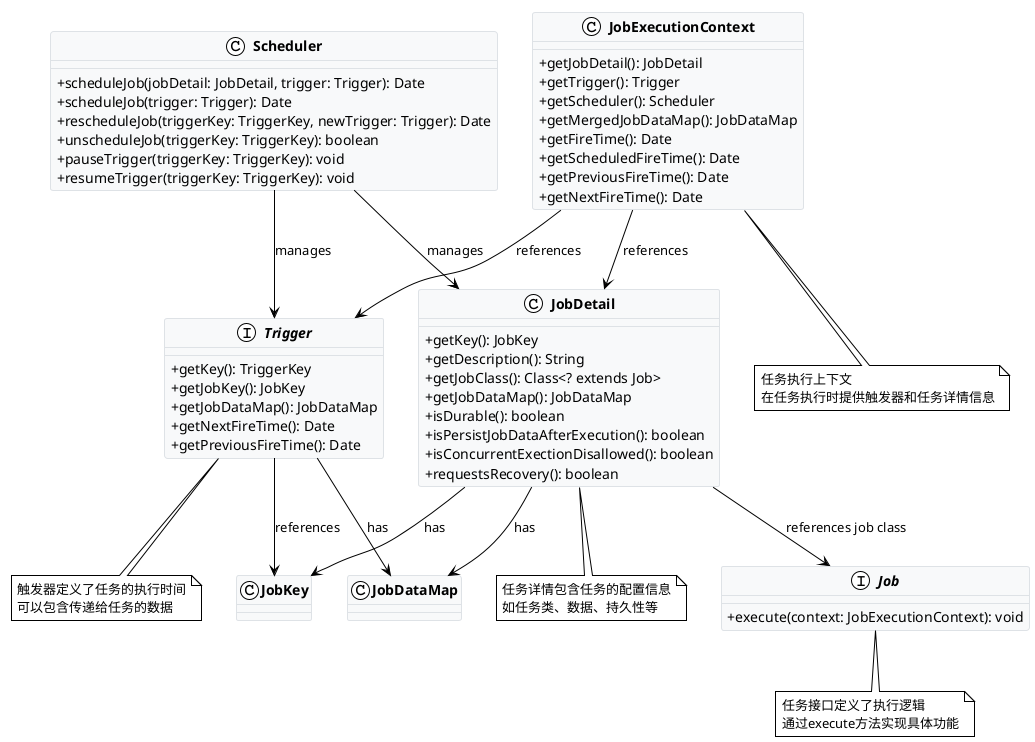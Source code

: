 @startuml
!theme plain
skinparam classAttributeIconSize 0
skinparam classFontStyle bold
skinparam classBackgroundColor #F8F9FA
skinparam classBorderColor #DEE2E6

interface Trigger {
  +getKey(): TriggerKey
  +getJobKey(): JobKey
  +getJobDataMap(): JobDataMap
  +getNextFireTime(): Date
  +getPreviousFireTime(): Date
}

interface Job {
  +execute(context: JobExecutionContext): void
}

class JobDetail {
  +getKey(): JobKey
  +getDescription(): String
  +getJobClass(): Class<? extends Job>
  +getJobDataMap(): JobDataMap
  +isDurable(): boolean
  +isPersistJobDataAfterExecution(): boolean
  +isConcurrentExectionDisallowed(): boolean
  +requestsRecovery(): boolean
}

class Scheduler {
  +scheduleJob(jobDetail: JobDetail, trigger: Trigger): Date
  +scheduleJob(trigger: Trigger): Date
  +rescheduleJob(triggerKey: TriggerKey, newTrigger: Trigger): Date
  +unscheduleJob(triggerKey: TriggerKey): boolean
  +pauseTrigger(triggerKey: TriggerKey): void
  +resumeTrigger(triggerKey: TriggerKey): void
}

class JobExecutionContext {
  +getJobDetail(): JobDetail
  +getTrigger(): Trigger
  +getScheduler(): Scheduler
  +getMergedJobDataMap(): JobDataMap
  +getFireTime(): Date
  +getScheduledFireTime(): Date
  +getPreviousFireTime(): Date
  +getNextFireTime(): Date
}

Trigger --> JobKey : references
JobDetail --> JobKey : has
Trigger --> JobDataMap : has
JobDetail --> JobDataMap : has
Scheduler --> Trigger : manages
Scheduler --> JobDetail : manages
JobExecutionContext --> Trigger : references
JobExecutionContext --> JobDetail : references
JobDetail --> Job : references job class

note bottom of Trigger
  触发器定义了任务的执行时间
  可以包含传递给任务的数据
end note

note bottom of Job
  任务接口定义了执行逻辑
  通过execute方法实现具体功能
end note

note bottom of JobDetail
  任务详情包含任务的配置信息
  如任务类、数据、持久性等
end note

note bottom of JobExecutionContext
  任务执行上下文
  在任务执行时提供触发器和任务详情信息
end note
@enduml 